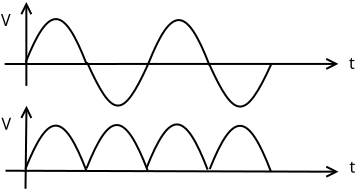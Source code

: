 <?xml version="1.0" encoding="UTF-8"?>
<dia:diagram xmlns:dia="http://www.lysator.liu.se/~alla/dia/">
  <dia:layer name="Background" visible="true" active="true">
    <dia:object type="Standard - Line" version="0" id="O0">
      <dia:attribute name="obj_pos">
        <dia:point val="3.617,3"/>
      </dia:attribute>
      <dia:attribute name="obj_bb">
        <dia:rectangle val="3.286,2.95;3.948,7.245"/>
      </dia:attribute>
      <dia:attribute name="conn_endpoints">
        <dia:point val="3.617,3"/>
        <dia:point val="3.618,7.195"/>
      </dia:attribute>
      <dia:attribute name="numcp">
        <dia:int val="1"/>
      </dia:attribute>
      <dia:attribute name="start_arrow">
        <dia:enum val="1"/>
      </dia:attribute>
      <dia:attribute name="start_arrow_length">
        <dia:real val="0.5"/>
      </dia:attribute>
      <dia:attribute name="start_arrow_width">
        <dia:real val="0.5"/>
      </dia:attribute>
    </dia:object>
    <dia:object type="Standard - Line" version="0" id="O1">
      <dia:attribute name="obj_pos">
        <dia:point val="2.533,6.1"/>
      </dia:attribute>
      <dia:attribute name="obj_bb">
        <dia:rectangle val="2.483,5.764;19.333,6.426"/>
      </dia:attribute>
      <dia:attribute name="conn_endpoints">
        <dia:point val="2.533,6.1"/>
        <dia:point val="19.221,6.095"/>
      </dia:attribute>
      <dia:attribute name="numcp">
        <dia:int val="1"/>
      </dia:attribute>
      <dia:attribute name="end_arrow">
        <dia:enum val="1"/>
      </dia:attribute>
      <dia:attribute name="end_arrow_length">
        <dia:real val="0.5"/>
      </dia:attribute>
      <dia:attribute name="end_arrow_width">
        <dia:real val="0.5"/>
      </dia:attribute>
    </dia:object>
    <dia:object type="Standard - Text" version="1" id="O2">
      <dia:attribute name="obj_pos">
        <dia:point val="2.35,4.2"/>
      </dia:attribute>
      <dia:attribute name="obj_bb">
        <dia:rectangle val="2.35,3.458;2.897,4.388"/>
      </dia:attribute>
      <dia:attribute name="text">
        <dia:composite type="text">
          <dia:attribute name="string">
            <dia:string>#V#</dia:string>
          </dia:attribute>
          <dia:attribute name="font">
            <dia:font family="sans" style="0" name="Helvetica"/>
          </dia:attribute>
          <dia:attribute name="height">
            <dia:real val="1"/>
          </dia:attribute>
          <dia:attribute name="pos">
            <dia:point val="2.35,4.2"/>
          </dia:attribute>
          <dia:attribute name="color">
            <dia:color val="#000000"/>
          </dia:attribute>
          <dia:attribute name="alignment">
            <dia:enum val="0"/>
          </dia:attribute>
        </dia:composite>
      </dia:attribute>
      <dia:attribute name="valign">
        <dia:enum val="3"/>
      </dia:attribute>
    </dia:object>
    <dia:object type="Standard - Text" version="1" id="O3">
      <dia:attribute name="obj_pos">
        <dia:point val="19.75,6.35"/>
      </dia:attribute>
      <dia:attribute name="obj_bb">
        <dia:rectangle val="19.75,5.607;20.062,6.537"/>
      </dia:attribute>
      <dia:attribute name="text">
        <dia:composite type="text">
          <dia:attribute name="string">
            <dia:string>#t#</dia:string>
          </dia:attribute>
          <dia:attribute name="font">
            <dia:font family="sans" style="0" name="Helvetica"/>
          </dia:attribute>
          <dia:attribute name="height">
            <dia:real val="1"/>
          </dia:attribute>
          <dia:attribute name="pos">
            <dia:point val="19.75,6.35"/>
          </dia:attribute>
          <dia:attribute name="color">
            <dia:color val="#000000"/>
          </dia:attribute>
          <dia:attribute name="alignment">
            <dia:enum val="0"/>
          </dia:attribute>
        </dia:composite>
      </dia:attribute>
      <dia:attribute name="valign">
        <dia:enum val="3"/>
      </dia:attribute>
    </dia:object>
    <dia:object type="Standard - Line" version="0" id="O4">
      <dia:attribute name="obj_pos">
        <dia:point val="3.625,8.186"/>
      </dia:attribute>
      <dia:attribute name="obj_bb">
        <dia:rectangle val="3.286,8.135;3.948,12.386"/>
      </dia:attribute>
      <dia:attribute name="conn_endpoints">
        <dia:point val="3.625,8.186"/>
        <dia:point val="3.575,12.336"/>
      </dia:attribute>
      <dia:attribute name="numcp">
        <dia:int val="1"/>
      </dia:attribute>
      <dia:attribute name="start_arrow">
        <dia:enum val="1"/>
      </dia:attribute>
      <dia:attribute name="start_arrow_length">
        <dia:real val="0.5"/>
      </dia:attribute>
      <dia:attribute name="start_arrow_width">
        <dia:real val="0.5"/>
      </dia:attribute>
    </dia:object>
    <dia:object type="Standard - Line" version="0" id="O5">
      <dia:attribute name="obj_pos">
        <dia:point val="2.575,11.436"/>
      </dia:attribute>
      <dia:attribute name="obj_bb">
        <dia:rectangle val="2.525,11.153;19.337,11.815"/>
      </dia:attribute>
      <dia:attribute name="conn_endpoints">
        <dia:point val="2.575,11.436"/>
        <dia:point val="19.225,11.486"/>
      </dia:attribute>
      <dia:attribute name="numcp">
        <dia:int val="1"/>
      </dia:attribute>
      <dia:attribute name="end_arrow">
        <dia:enum val="1"/>
      </dia:attribute>
      <dia:attribute name="end_arrow_length">
        <dia:real val="0.5"/>
      </dia:attribute>
      <dia:attribute name="end_arrow_width">
        <dia:real val="0.5"/>
      </dia:attribute>
    </dia:object>
    <dia:object type="Standard - Text" version="1" id="O6">
      <dia:attribute name="obj_pos">
        <dia:point val="2.375,9.386"/>
      </dia:attribute>
      <dia:attribute name="obj_bb">
        <dia:rectangle val="2.375,8.643;2.922,9.573"/>
      </dia:attribute>
      <dia:attribute name="text">
        <dia:composite type="text">
          <dia:attribute name="string">
            <dia:string>#V#</dia:string>
          </dia:attribute>
          <dia:attribute name="font">
            <dia:font family="sans" style="0" name="Helvetica"/>
          </dia:attribute>
          <dia:attribute name="height">
            <dia:real val="1"/>
          </dia:attribute>
          <dia:attribute name="pos">
            <dia:point val="2.375,9.386"/>
          </dia:attribute>
          <dia:attribute name="color">
            <dia:color val="#000000"/>
          </dia:attribute>
          <dia:attribute name="alignment">
            <dia:enum val="0"/>
          </dia:attribute>
        </dia:composite>
      </dia:attribute>
      <dia:attribute name="valign">
        <dia:enum val="3"/>
      </dia:attribute>
    </dia:object>
    <dia:object type="Standard - Text" version="1" id="O7">
      <dia:attribute name="obj_pos">
        <dia:point val="19.775,11.536"/>
      </dia:attribute>
      <dia:attribute name="obj_bb">
        <dia:rectangle val="19.775,10.793;20.087,11.723"/>
      </dia:attribute>
      <dia:attribute name="text">
        <dia:composite type="text">
          <dia:attribute name="string">
            <dia:string>#t#</dia:string>
          </dia:attribute>
          <dia:attribute name="font">
            <dia:font family="sans" style="0" name="Helvetica"/>
          </dia:attribute>
          <dia:attribute name="height">
            <dia:real val="1"/>
          </dia:attribute>
          <dia:attribute name="pos">
            <dia:point val="19.775,11.536"/>
          </dia:attribute>
          <dia:attribute name="color">
            <dia:color val="#000000"/>
          </dia:attribute>
          <dia:attribute name="alignment">
            <dia:enum val="0"/>
          </dia:attribute>
        </dia:composite>
      </dia:attribute>
      <dia:attribute name="valign">
        <dia:enum val="3"/>
      </dia:attribute>
    </dia:object>
    <dia:object type="Standard - BezierLine" version="0" id="O8">
      <dia:attribute name="obj_pos">
        <dia:point val="3.583,6.017"/>
      </dia:attribute>
      <dia:attribute name="obj_bb">
        <dia:rectangle val="3.518,3.804;6.698,6.181"/>
      </dia:attribute>
      <dia:attribute name="bez_points">
        <dia:point val="3.583,6.017"/>
        <dia:point val="4.733,3.117"/>
        <dia:point val="5.483,3.117"/>
        <dia:point val="6.633,6.117"/>
      </dia:attribute>
      <dia:attribute name="corner_types">
        <dia:enum val="0"/>
        <dia:enum val="0"/>
      </dia:attribute>
    </dia:object>
    <dia:object type="Standard - BezierLine" version="0" id="O9">
      <dia:attribute name="obj_pos">
        <dia:point val="6.653,6.016"/>
      </dia:attribute>
      <dia:attribute name="obj_bb">
        <dia:rectangle val="6.587,5.95;9.769,8.23"/>
      </dia:attribute>
      <dia:attribute name="bez_points">
        <dia:point val="6.653,6.016"/>
        <dia:point val="7.921,8.833"/>
        <dia:point val="8.421,8.933"/>
        <dia:point val="9.703,6.116"/>
      </dia:attribute>
      <dia:attribute name="corner_types">
        <dia:enum val="0"/>
        <dia:enum val="0"/>
      </dia:attribute>
    </dia:object>
    <dia:object type="Standard - BezierLine" version="0" id="O10">
      <dia:attribute name="obj_pos">
        <dia:point val="9.724,6.066"/>
      </dia:attribute>
      <dia:attribute name="obj_bb">
        <dia:rectangle val="9.659,3.853;12.839,6.231"/>
      </dia:attribute>
      <dia:attribute name="bez_points">
        <dia:point val="9.724,6.066"/>
        <dia:point val="10.874,3.166"/>
        <dia:point val="11.624,3.166"/>
        <dia:point val="12.774,6.166"/>
      </dia:attribute>
      <dia:attribute name="corner_types">
        <dia:enum val="0"/>
        <dia:enum val="0"/>
      </dia:attribute>
    </dia:object>
    <dia:object type="Standard - BezierLine" version="0" id="O11">
      <dia:attribute name="obj_pos">
        <dia:point val="12.759,6.103"/>
      </dia:attribute>
      <dia:attribute name="obj_bb">
        <dia:rectangle val="12.693,6.037;15.919,8.279"/>
      </dia:attribute>
      <dia:attribute name="bez_points">
        <dia:point val="12.759,6.103"/>
        <dia:point val="14.026,8.92"/>
        <dia:point val="14.57,8.946"/>
        <dia:point val="15.853,6.128"/>
      </dia:attribute>
      <dia:attribute name="corner_types">
        <dia:enum val="0"/>
        <dia:enum val="0"/>
      </dia:attribute>
    </dia:object>
    <dia:object type="Standard - BezierLine" version="0" id="O12">
      <dia:attribute name="obj_pos">
        <dia:point val="3.573,11.344"/>
      </dia:attribute>
      <dia:attribute name="obj_bb">
        <dia:rectangle val="3.508,9.132;6.687,11.509"/>
      </dia:attribute>
      <dia:attribute name="bez_points">
        <dia:point val="3.573,11.344"/>
        <dia:point val="4.723,8.444"/>
        <dia:point val="5.473,8.444"/>
        <dia:point val="6.623,11.444"/>
      </dia:attribute>
      <dia:attribute name="corner_types">
        <dia:enum val="0"/>
        <dia:enum val="0"/>
      </dia:attribute>
    </dia:object>
    <dia:object type="Standard - BezierLine" version="0" id="O13">
      <dia:attribute name="obj_pos">
        <dia:point val="6.628,11.314"/>
      </dia:attribute>
      <dia:attribute name="obj_bb">
        <dia:rectangle val="6.563,9.102;9.742,11.479"/>
      </dia:attribute>
      <dia:attribute name="bez_points">
        <dia:point val="6.628,11.314"/>
        <dia:point val="7.778,8.414"/>
        <dia:point val="8.528,8.414"/>
        <dia:point val="9.678,11.414"/>
      </dia:attribute>
      <dia:attribute name="corner_types">
        <dia:enum val="0"/>
        <dia:enum val="0"/>
      </dia:attribute>
    </dia:object>
    <dia:object type="Standard - BezierLine" version="0" id="O14">
      <dia:attribute name="obj_pos">
        <dia:point val="9.633,11.284"/>
      </dia:attribute>
      <dia:attribute name="obj_bb">
        <dia:rectangle val="9.568,9.072;12.747,11.449"/>
      </dia:attribute>
      <dia:attribute name="bez_points">
        <dia:point val="9.633,11.284"/>
        <dia:point val="10.783,8.384"/>
        <dia:point val="11.533,8.384"/>
        <dia:point val="12.682,11.384"/>
      </dia:attribute>
      <dia:attribute name="corner_types">
        <dia:enum val="0"/>
        <dia:enum val="0"/>
      </dia:attribute>
    </dia:object>
    <dia:object type="Standard - BezierLine" version="0" id="O15">
      <dia:attribute name="obj_pos">
        <dia:point val="12.787,11.354"/>
      </dia:attribute>
      <dia:attribute name="obj_bb">
        <dia:rectangle val="12.723,9.142;15.902,11.519"/>
      </dia:attribute>
      <dia:attribute name="bez_points">
        <dia:point val="12.787,11.354"/>
        <dia:point val="13.938,8.454"/>
        <dia:point val="14.688,8.454"/>
        <dia:point val="15.838,11.454"/>
      </dia:attribute>
      <dia:attribute name="corner_types">
        <dia:enum val="0"/>
        <dia:enum val="0"/>
      </dia:attribute>
    </dia:object>
  </dia:layer>
</dia:diagram>
